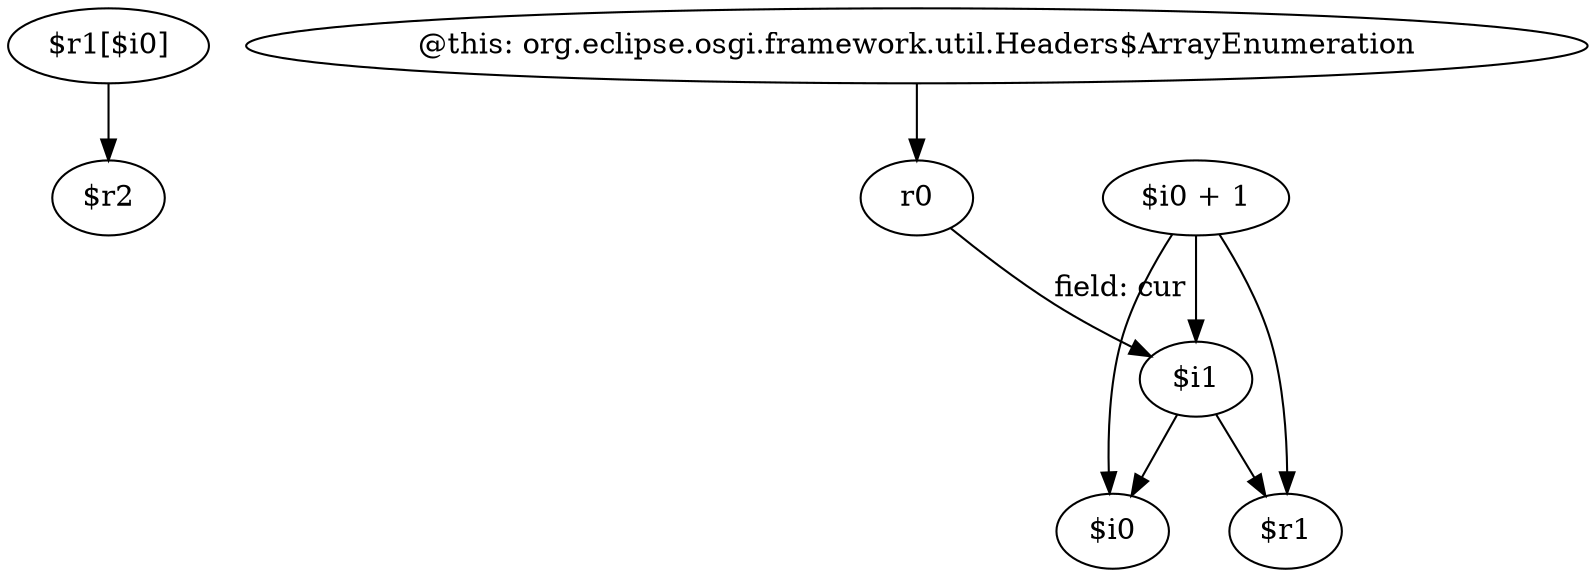 digraph g {
0[label="$r1[$i0]"]
1[label="$r2"]
0->1[label=""]
2[label="$i0 + 1"]
3[label="$i0"]
2->3[label=""]
4[label="r0"]
5[label="$i1"]
4->5[label="field: cur"]
5->3[label=""]
6[label="@this: org.eclipse.osgi.framework.util.Headers$ArrayEnumeration"]
6->4[label=""]
2->5[label=""]
7[label="$r1"]
2->7[label=""]
5->7[label=""]
}